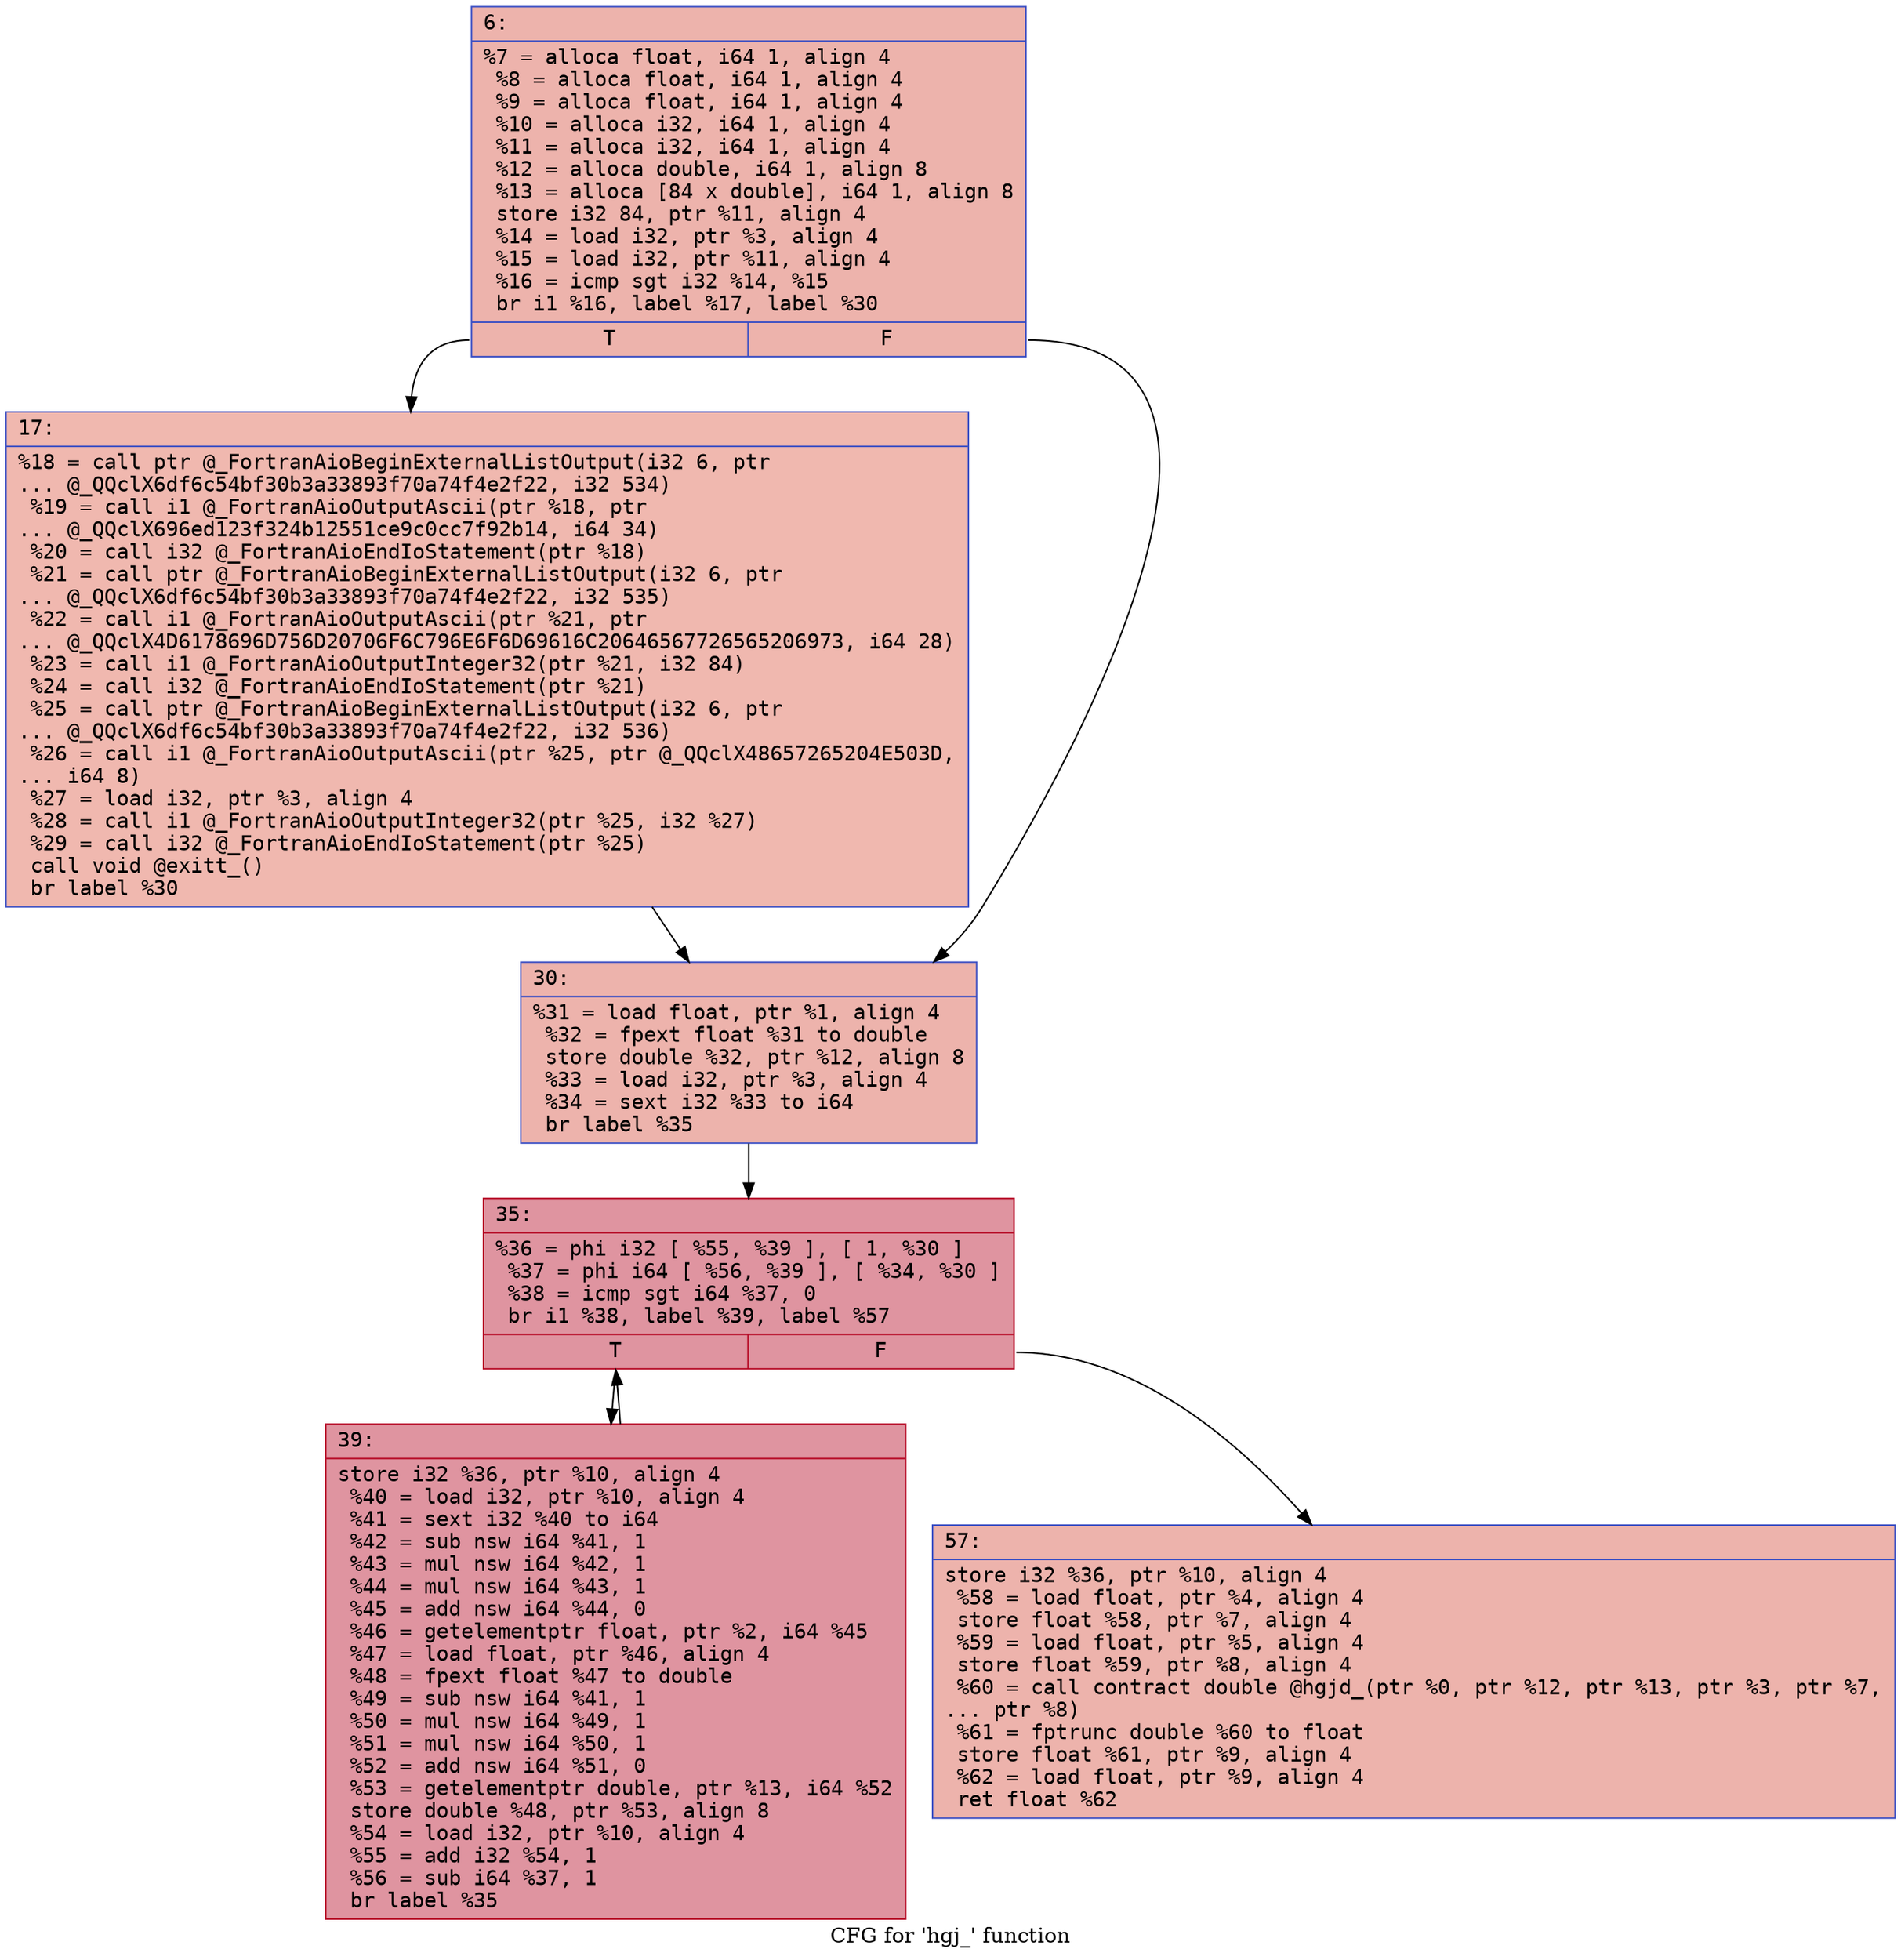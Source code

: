 digraph "CFG for 'hgj_' function" {
	label="CFG for 'hgj_' function";

	Node0x55ec17322700 [shape=record,color="#3d50c3ff", style=filled, fillcolor="#d6524470" fontname="Courier",label="{6:\l|  %7 = alloca float, i64 1, align 4\l  %8 = alloca float, i64 1, align 4\l  %9 = alloca float, i64 1, align 4\l  %10 = alloca i32, i64 1, align 4\l  %11 = alloca i32, i64 1, align 4\l  %12 = alloca double, i64 1, align 8\l  %13 = alloca [84 x double], i64 1, align 8\l  store i32 84, ptr %11, align 4\l  %14 = load i32, ptr %3, align 4\l  %15 = load i32, ptr %11, align 4\l  %16 = icmp sgt i32 %14, %15\l  br i1 %16, label %17, label %30\l|{<s0>T|<s1>F}}"];
	Node0x55ec17322700:s0 -> Node0x55ec17322ee0[tooltip="6 -> 17\nProbability 50.00%" ];
	Node0x55ec17322700:s1 -> Node0x55ec17322f30[tooltip="6 -> 30\nProbability 50.00%" ];
	Node0x55ec17322ee0 [shape=record,color="#3d50c3ff", style=filled, fillcolor="#dc5d4a70" fontname="Courier",label="{17:\l|  %18 = call ptr @_FortranAioBeginExternalListOutput(i32 6, ptr\l... @_QQclX6df6c54bf30b3a33893f70a74f4e2f22, i32 534)\l  %19 = call i1 @_FortranAioOutputAscii(ptr %18, ptr\l... @_QQclX696ed123f324b12551ce9c0cc7f92b14, i64 34)\l  %20 = call i32 @_FortranAioEndIoStatement(ptr %18)\l  %21 = call ptr @_FortranAioBeginExternalListOutput(i32 6, ptr\l... @_QQclX6df6c54bf30b3a33893f70a74f4e2f22, i32 535)\l  %22 = call i1 @_FortranAioOutputAscii(ptr %21, ptr\l... @_QQclX4D6178696D756D20706F6C796E6F6D69616C20646567726565206973, i64 28)\l  %23 = call i1 @_FortranAioOutputInteger32(ptr %21, i32 84)\l  %24 = call i32 @_FortranAioEndIoStatement(ptr %21)\l  %25 = call ptr @_FortranAioBeginExternalListOutput(i32 6, ptr\l... @_QQclX6df6c54bf30b3a33893f70a74f4e2f22, i32 536)\l  %26 = call i1 @_FortranAioOutputAscii(ptr %25, ptr @_QQclX48657265204E503D,\l... i64 8)\l  %27 = load i32, ptr %3, align 4\l  %28 = call i1 @_FortranAioOutputInteger32(ptr %25, i32 %27)\l  %29 = call i32 @_FortranAioEndIoStatement(ptr %25)\l  call void @exitt_()\l  br label %30\l}"];
	Node0x55ec17322ee0 -> Node0x55ec17322f30[tooltip="17 -> 30\nProbability 100.00%" ];
	Node0x55ec17322f30 [shape=record,color="#3d50c3ff", style=filled, fillcolor="#d6524470" fontname="Courier",label="{30:\l|  %31 = load float, ptr %1, align 4\l  %32 = fpext float %31 to double\l  store double %32, ptr %12, align 8\l  %33 = load i32, ptr %3, align 4\l  %34 = sext i32 %33 to i64\l  br label %35\l}"];
	Node0x55ec17322f30 -> Node0x55ec17325b80[tooltip="30 -> 35\nProbability 100.00%" ];
	Node0x55ec17325b80 [shape=record,color="#b70d28ff", style=filled, fillcolor="#b70d2870" fontname="Courier",label="{35:\l|  %36 = phi i32 [ %55, %39 ], [ 1, %30 ]\l  %37 = phi i64 [ %56, %39 ], [ %34, %30 ]\l  %38 = icmp sgt i64 %37, 0\l  br i1 %38, label %39, label %57\l|{<s0>T|<s1>F}}"];
	Node0x55ec17325b80:s0 -> Node0x55ec17325c40[tooltip="35 -> 39\nProbability 96.88%" ];
	Node0x55ec17325b80:s1 -> Node0x55ec17325ea0[tooltip="35 -> 57\nProbability 3.12%" ];
	Node0x55ec17325c40 [shape=record,color="#b70d28ff", style=filled, fillcolor="#b70d2870" fontname="Courier",label="{39:\l|  store i32 %36, ptr %10, align 4\l  %40 = load i32, ptr %10, align 4\l  %41 = sext i32 %40 to i64\l  %42 = sub nsw i64 %41, 1\l  %43 = mul nsw i64 %42, 1\l  %44 = mul nsw i64 %43, 1\l  %45 = add nsw i64 %44, 0\l  %46 = getelementptr float, ptr %2, i64 %45\l  %47 = load float, ptr %46, align 4\l  %48 = fpext float %47 to double\l  %49 = sub nsw i64 %41, 1\l  %50 = mul nsw i64 %49, 1\l  %51 = mul nsw i64 %50, 1\l  %52 = add nsw i64 %51, 0\l  %53 = getelementptr double, ptr %13, i64 %52\l  store double %48, ptr %53, align 8\l  %54 = load i32, ptr %10, align 4\l  %55 = add i32 %54, 1\l  %56 = sub i64 %37, 1\l  br label %35\l}"];
	Node0x55ec17325c40 -> Node0x55ec17325b80[tooltip="39 -> 35\nProbability 100.00%" ];
	Node0x55ec17325ea0 [shape=record,color="#3d50c3ff", style=filled, fillcolor="#d6524470" fontname="Courier",label="{57:\l|  store i32 %36, ptr %10, align 4\l  %58 = load float, ptr %4, align 4\l  store float %58, ptr %7, align 4\l  %59 = load float, ptr %5, align 4\l  store float %59, ptr %8, align 4\l  %60 = call contract double @hgjd_(ptr %0, ptr %12, ptr %13, ptr %3, ptr %7,\l... ptr %8)\l  %61 = fptrunc double %60 to float\l  store float %61, ptr %9, align 4\l  %62 = load float, ptr %9, align 4\l  ret float %62\l}"];
}

